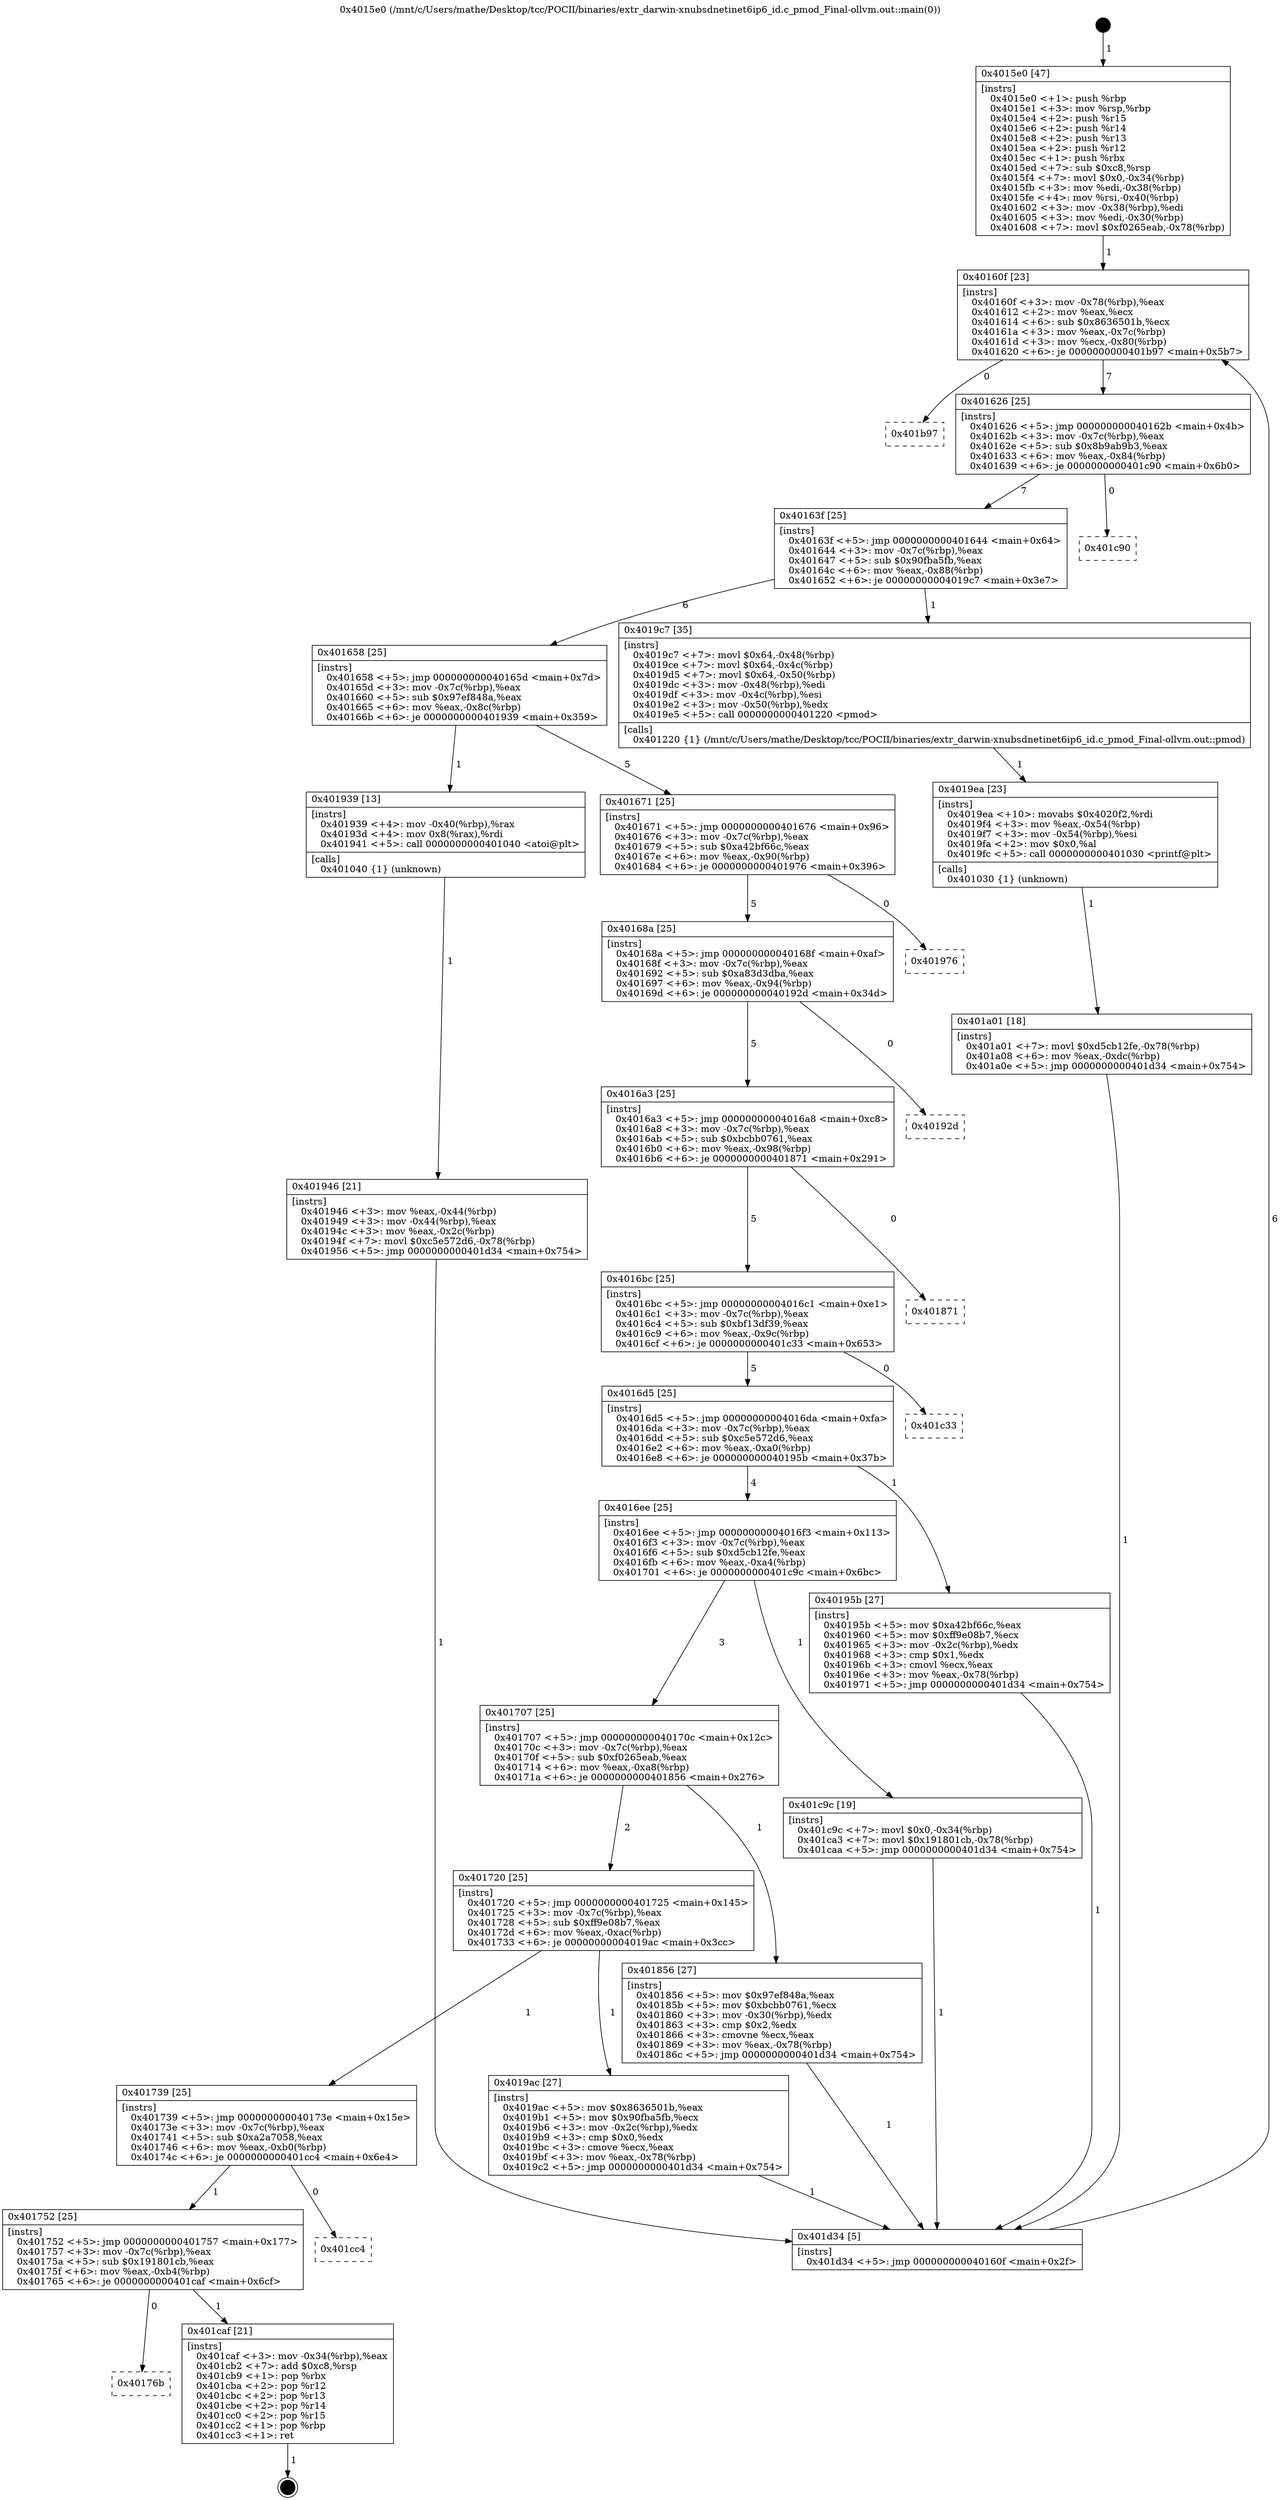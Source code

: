 digraph "0x4015e0" {
  label = "0x4015e0 (/mnt/c/Users/mathe/Desktop/tcc/POCII/binaries/extr_darwin-xnubsdnetinet6ip6_id.c_pmod_Final-ollvm.out::main(0))"
  labelloc = "t"
  node[shape=record]

  Entry [label="",width=0.3,height=0.3,shape=circle,fillcolor=black,style=filled]
  "0x40160f" [label="{
     0x40160f [23]\l
     | [instrs]\l
     &nbsp;&nbsp;0x40160f \<+3\>: mov -0x78(%rbp),%eax\l
     &nbsp;&nbsp;0x401612 \<+2\>: mov %eax,%ecx\l
     &nbsp;&nbsp;0x401614 \<+6\>: sub $0x8636501b,%ecx\l
     &nbsp;&nbsp;0x40161a \<+3\>: mov %eax,-0x7c(%rbp)\l
     &nbsp;&nbsp;0x40161d \<+3\>: mov %ecx,-0x80(%rbp)\l
     &nbsp;&nbsp;0x401620 \<+6\>: je 0000000000401b97 \<main+0x5b7\>\l
  }"]
  "0x401b97" [label="{
     0x401b97\l
  }", style=dashed]
  "0x401626" [label="{
     0x401626 [25]\l
     | [instrs]\l
     &nbsp;&nbsp;0x401626 \<+5\>: jmp 000000000040162b \<main+0x4b\>\l
     &nbsp;&nbsp;0x40162b \<+3\>: mov -0x7c(%rbp),%eax\l
     &nbsp;&nbsp;0x40162e \<+5\>: sub $0x8b9ab9b3,%eax\l
     &nbsp;&nbsp;0x401633 \<+6\>: mov %eax,-0x84(%rbp)\l
     &nbsp;&nbsp;0x401639 \<+6\>: je 0000000000401c90 \<main+0x6b0\>\l
  }"]
  Exit [label="",width=0.3,height=0.3,shape=circle,fillcolor=black,style=filled,peripheries=2]
  "0x401c90" [label="{
     0x401c90\l
  }", style=dashed]
  "0x40163f" [label="{
     0x40163f [25]\l
     | [instrs]\l
     &nbsp;&nbsp;0x40163f \<+5\>: jmp 0000000000401644 \<main+0x64\>\l
     &nbsp;&nbsp;0x401644 \<+3\>: mov -0x7c(%rbp),%eax\l
     &nbsp;&nbsp;0x401647 \<+5\>: sub $0x90fba5fb,%eax\l
     &nbsp;&nbsp;0x40164c \<+6\>: mov %eax,-0x88(%rbp)\l
     &nbsp;&nbsp;0x401652 \<+6\>: je 00000000004019c7 \<main+0x3e7\>\l
  }"]
  "0x40176b" [label="{
     0x40176b\l
  }", style=dashed]
  "0x4019c7" [label="{
     0x4019c7 [35]\l
     | [instrs]\l
     &nbsp;&nbsp;0x4019c7 \<+7\>: movl $0x64,-0x48(%rbp)\l
     &nbsp;&nbsp;0x4019ce \<+7\>: movl $0x64,-0x4c(%rbp)\l
     &nbsp;&nbsp;0x4019d5 \<+7\>: movl $0x64,-0x50(%rbp)\l
     &nbsp;&nbsp;0x4019dc \<+3\>: mov -0x48(%rbp),%edi\l
     &nbsp;&nbsp;0x4019df \<+3\>: mov -0x4c(%rbp),%esi\l
     &nbsp;&nbsp;0x4019e2 \<+3\>: mov -0x50(%rbp),%edx\l
     &nbsp;&nbsp;0x4019e5 \<+5\>: call 0000000000401220 \<pmod\>\l
     | [calls]\l
     &nbsp;&nbsp;0x401220 \{1\} (/mnt/c/Users/mathe/Desktop/tcc/POCII/binaries/extr_darwin-xnubsdnetinet6ip6_id.c_pmod_Final-ollvm.out::pmod)\l
  }"]
  "0x401658" [label="{
     0x401658 [25]\l
     | [instrs]\l
     &nbsp;&nbsp;0x401658 \<+5\>: jmp 000000000040165d \<main+0x7d\>\l
     &nbsp;&nbsp;0x40165d \<+3\>: mov -0x7c(%rbp),%eax\l
     &nbsp;&nbsp;0x401660 \<+5\>: sub $0x97ef848a,%eax\l
     &nbsp;&nbsp;0x401665 \<+6\>: mov %eax,-0x8c(%rbp)\l
     &nbsp;&nbsp;0x40166b \<+6\>: je 0000000000401939 \<main+0x359\>\l
  }"]
  "0x401caf" [label="{
     0x401caf [21]\l
     | [instrs]\l
     &nbsp;&nbsp;0x401caf \<+3\>: mov -0x34(%rbp),%eax\l
     &nbsp;&nbsp;0x401cb2 \<+7\>: add $0xc8,%rsp\l
     &nbsp;&nbsp;0x401cb9 \<+1\>: pop %rbx\l
     &nbsp;&nbsp;0x401cba \<+2\>: pop %r12\l
     &nbsp;&nbsp;0x401cbc \<+2\>: pop %r13\l
     &nbsp;&nbsp;0x401cbe \<+2\>: pop %r14\l
     &nbsp;&nbsp;0x401cc0 \<+2\>: pop %r15\l
     &nbsp;&nbsp;0x401cc2 \<+1\>: pop %rbp\l
     &nbsp;&nbsp;0x401cc3 \<+1\>: ret\l
  }"]
  "0x401939" [label="{
     0x401939 [13]\l
     | [instrs]\l
     &nbsp;&nbsp;0x401939 \<+4\>: mov -0x40(%rbp),%rax\l
     &nbsp;&nbsp;0x40193d \<+4\>: mov 0x8(%rax),%rdi\l
     &nbsp;&nbsp;0x401941 \<+5\>: call 0000000000401040 \<atoi@plt\>\l
     | [calls]\l
     &nbsp;&nbsp;0x401040 \{1\} (unknown)\l
  }"]
  "0x401671" [label="{
     0x401671 [25]\l
     | [instrs]\l
     &nbsp;&nbsp;0x401671 \<+5\>: jmp 0000000000401676 \<main+0x96\>\l
     &nbsp;&nbsp;0x401676 \<+3\>: mov -0x7c(%rbp),%eax\l
     &nbsp;&nbsp;0x401679 \<+5\>: sub $0xa42bf66c,%eax\l
     &nbsp;&nbsp;0x40167e \<+6\>: mov %eax,-0x90(%rbp)\l
     &nbsp;&nbsp;0x401684 \<+6\>: je 0000000000401976 \<main+0x396\>\l
  }"]
  "0x401752" [label="{
     0x401752 [25]\l
     | [instrs]\l
     &nbsp;&nbsp;0x401752 \<+5\>: jmp 0000000000401757 \<main+0x177\>\l
     &nbsp;&nbsp;0x401757 \<+3\>: mov -0x7c(%rbp),%eax\l
     &nbsp;&nbsp;0x40175a \<+5\>: sub $0x191801cb,%eax\l
     &nbsp;&nbsp;0x40175f \<+6\>: mov %eax,-0xb4(%rbp)\l
     &nbsp;&nbsp;0x401765 \<+6\>: je 0000000000401caf \<main+0x6cf\>\l
  }"]
  "0x401976" [label="{
     0x401976\l
  }", style=dashed]
  "0x40168a" [label="{
     0x40168a [25]\l
     | [instrs]\l
     &nbsp;&nbsp;0x40168a \<+5\>: jmp 000000000040168f \<main+0xaf\>\l
     &nbsp;&nbsp;0x40168f \<+3\>: mov -0x7c(%rbp),%eax\l
     &nbsp;&nbsp;0x401692 \<+5\>: sub $0xa83d3dba,%eax\l
     &nbsp;&nbsp;0x401697 \<+6\>: mov %eax,-0x94(%rbp)\l
     &nbsp;&nbsp;0x40169d \<+6\>: je 000000000040192d \<main+0x34d\>\l
  }"]
  "0x401cc4" [label="{
     0x401cc4\l
  }", style=dashed]
  "0x40192d" [label="{
     0x40192d\l
  }", style=dashed]
  "0x4016a3" [label="{
     0x4016a3 [25]\l
     | [instrs]\l
     &nbsp;&nbsp;0x4016a3 \<+5\>: jmp 00000000004016a8 \<main+0xc8\>\l
     &nbsp;&nbsp;0x4016a8 \<+3\>: mov -0x7c(%rbp),%eax\l
     &nbsp;&nbsp;0x4016ab \<+5\>: sub $0xbcbb0761,%eax\l
     &nbsp;&nbsp;0x4016b0 \<+6\>: mov %eax,-0x98(%rbp)\l
     &nbsp;&nbsp;0x4016b6 \<+6\>: je 0000000000401871 \<main+0x291\>\l
  }"]
  "0x401a01" [label="{
     0x401a01 [18]\l
     | [instrs]\l
     &nbsp;&nbsp;0x401a01 \<+7\>: movl $0xd5cb12fe,-0x78(%rbp)\l
     &nbsp;&nbsp;0x401a08 \<+6\>: mov %eax,-0xdc(%rbp)\l
     &nbsp;&nbsp;0x401a0e \<+5\>: jmp 0000000000401d34 \<main+0x754\>\l
  }"]
  "0x401871" [label="{
     0x401871\l
  }", style=dashed]
  "0x4016bc" [label="{
     0x4016bc [25]\l
     | [instrs]\l
     &nbsp;&nbsp;0x4016bc \<+5\>: jmp 00000000004016c1 \<main+0xe1\>\l
     &nbsp;&nbsp;0x4016c1 \<+3\>: mov -0x7c(%rbp),%eax\l
     &nbsp;&nbsp;0x4016c4 \<+5\>: sub $0xbf13df39,%eax\l
     &nbsp;&nbsp;0x4016c9 \<+6\>: mov %eax,-0x9c(%rbp)\l
     &nbsp;&nbsp;0x4016cf \<+6\>: je 0000000000401c33 \<main+0x653\>\l
  }"]
  "0x4019ea" [label="{
     0x4019ea [23]\l
     | [instrs]\l
     &nbsp;&nbsp;0x4019ea \<+10\>: movabs $0x4020f2,%rdi\l
     &nbsp;&nbsp;0x4019f4 \<+3\>: mov %eax,-0x54(%rbp)\l
     &nbsp;&nbsp;0x4019f7 \<+3\>: mov -0x54(%rbp),%esi\l
     &nbsp;&nbsp;0x4019fa \<+2\>: mov $0x0,%al\l
     &nbsp;&nbsp;0x4019fc \<+5\>: call 0000000000401030 \<printf@plt\>\l
     | [calls]\l
     &nbsp;&nbsp;0x401030 \{1\} (unknown)\l
  }"]
  "0x401c33" [label="{
     0x401c33\l
  }", style=dashed]
  "0x4016d5" [label="{
     0x4016d5 [25]\l
     | [instrs]\l
     &nbsp;&nbsp;0x4016d5 \<+5\>: jmp 00000000004016da \<main+0xfa\>\l
     &nbsp;&nbsp;0x4016da \<+3\>: mov -0x7c(%rbp),%eax\l
     &nbsp;&nbsp;0x4016dd \<+5\>: sub $0xc5e572d6,%eax\l
     &nbsp;&nbsp;0x4016e2 \<+6\>: mov %eax,-0xa0(%rbp)\l
     &nbsp;&nbsp;0x4016e8 \<+6\>: je 000000000040195b \<main+0x37b\>\l
  }"]
  "0x401739" [label="{
     0x401739 [25]\l
     | [instrs]\l
     &nbsp;&nbsp;0x401739 \<+5\>: jmp 000000000040173e \<main+0x15e\>\l
     &nbsp;&nbsp;0x40173e \<+3\>: mov -0x7c(%rbp),%eax\l
     &nbsp;&nbsp;0x401741 \<+5\>: sub $0xa2a7058,%eax\l
     &nbsp;&nbsp;0x401746 \<+6\>: mov %eax,-0xb0(%rbp)\l
     &nbsp;&nbsp;0x40174c \<+6\>: je 0000000000401cc4 \<main+0x6e4\>\l
  }"]
  "0x40195b" [label="{
     0x40195b [27]\l
     | [instrs]\l
     &nbsp;&nbsp;0x40195b \<+5\>: mov $0xa42bf66c,%eax\l
     &nbsp;&nbsp;0x401960 \<+5\>: mov $0xff9e08b7,%ecx\l
     &nbsp;&nbsp;0x401965 \<+3\>: mov -0x2c(%rbp),%edx\l
     &nbsp;&nbsp;0x401968 \<+3\>: cmp $0x1,%edx\l
     &nbsp;&nbsp;0x40196b \<+3\>: cmovl %ecx,%eax\l
     &nbsp;&nbsp;0x40196e \<+3\>: mov %eax,-0x78(%rbp)\l
     &nbsp;&nbsp;0x401971 \<+5\>: jmp 0000000000401d34 \<main+0x754\>\l
  }"]
  "0x4016ee" [label="{
     0x4016ee [25]\l
     | [instrs]\l
     &nbsp;&nbsp;0x4016ee \<+5\>: jmp 00000000004016f3 \<main+0x113\>\l
     &nbsp;&nbsp;0x4016f3 \<+3\>: mov -0x7c(%rbp),%eax\l
     &nbsp;&nbsp;0x4016f6 \<+5\>: sub $0xd5cb12fe,%eax\l
     &nbsp;&nbsp;0x4016fb \<+6\>: mov %eax,-0xa4(%rbp)\l
     &nbsp;&nbsp;0x401701 \<+6\>: je 0000000000401c9c \<main+0x6bc\>\l
  }"]
  "0x4019ac" [label="{
     0x4019ac [27]\l
     | [instrs]\l
     &nbsp;&nbsp;0x4019ac \<+5\>: mov $0x8636501b,%eax\l
     &nbsp;&nbsp;0x4019b1 \<+5\>: mov $0x90fba5fb,%ecx\l
     &nbsp;&nbsp;0x4019b6 \<+3\>: mov -0x2c(%rbp),%edx\l
     &nbsp;&nbsp;0x4019b9 \<+3\>: cmp $0x0,%edx\l
     &nbsp;&nbsp;0x4019bc \<+3\>: cmove %ecx,%eax\l
     &nbsp;&nbsp;0x4019bf \<+3\>: mov %eax,-0x78(%rbp)\l
     &nbsp;&nbsp;0x4019c2 \<+5\>: jmp 0000000000401d34 \<main+0x754\>\l
  }"]
  "0x401c9c" [label="{
     0x401c9c [19]\l
     | [instrs]\l
     &nbsp;&nbsp;0x401c9c \<+7\>: movl $0x0,-0x34(%rbp)\l
     &nbsp;&nbsp;0x401ca3 \<+7\>: movl $0x191801cb,-0x78(%rbp)\l
     &nbsp;&nbsp;0x401caa \<+5\>: jmp 0000000000401d34 \<main+0x754\>\l
  }"]
  "0x401707" [label="{
     0x401707 [25]\l
     | [instrs]\l
     &nbsp;&nbsp;0x401707 \<+5\>: jmp 000000000040170c \<main+0x12c\>\l
     &nbsp;&nbsp;0x40170c \<+3\>: mov -0x7c(%rbp),%eax\l
     &nbsp;&nbsp;0x40170f \<+5\>: sub $0xf0265eab,%eax\l
     &nbsp;&nbsp;0x401714 \<+6\>: mov %eax,-0xa8(%rbp)\l
     &nbsp;&nbsp;0x40171a \<+6\>: je 0000000000401856 \<main+0x276\>\l
  }"]
  "0x401946" [label="{
     0x401946 [21]\l
     | [instrs]\l
     &nbsp;&nbsp;0x401946 \<+3\>: mov %eax,-0x44(%rbp)\l
     &nbsp;&nbsp;0x401949 \<+3\>: mov -0x44(%rbp),%eax\l
     &nbsp;&nbsp;0x40194c \<+3\>: mov %eax,-0x2c(%rbp)\l
     &nbsp;&nbsp;0x40194f \<+7\>: movl $0xc5e572d6,-0x78(%rbp)\l
     &nbsp;&nbsp;0x401956 \<+5\>: jmp 0000000000401d34 \<main+0x754\>\l
  }"]
  "0x401856" [label="{
     0x401856 [27]\l
     | [instrs]\l
     &nbsp;&nbsp;0x401856 \<+5\>: mov $0x97ef848a,%eax\l
     &nbsp;&nbsp;0x40185b \<+5\>: mov $0xbcbb0761,%ecx\l
     &nbsp;&nbsp;0x401860 \<+3\>: mov -0x30(%rbp),%edx\l
     &nbsp;&nbsp;0x401863 \<+3\>: cmp $0x2,%edx\l
     &nbsp;&nbsp;0x401866 \<+3\>: cmovne %ecx,%eax\l
     &nbsp;&nbsp;0x401869 \<+3\>: mov %eax,-0x78(%rbp)\l
     &nbsp;&nbsp;0x40186c \<+5\>: jmp 0000000000401d34 \<main+0x754\>\l
  }"]
  "0x401720" [label="{
     0x401720 [25]\l
     | [instrs]\l
     &nbsp;&nbsp;0x401720 \<+5\>: jmp 0000000000401725 \<main+0x145\>\l
     &nbsp;&nbsp;0x401725 \<+3\>: mov -0x7c(%rbp),%eax\l
     &nbsp;&nbsp;0x401728 \<+5\>: sub $0xff9e08b7,%eax\l
     &nbsp;&nbsp;0x40172d \<+6\>: mov %eax,-0xac(%rbp)\l
     &nbsp;&nbsp;0x401733 \<+6\>: je 00000000004019ac \<main+0x3cc\>\l
  }"]
  "0x401d34" [label="{
     0x401d34 [5]\l
     | [instrs]\l
     &nbsp;&nbsp;0x401d34 \<+5\>: jmp 000000000040160f \<main+0x2f\>\l
  }"]
  "0x4015e0" [label="{
     0x4015e0 [47]\l
     | [instrs]\l
     &nbsp;&nbsp;0x4015e0 \<+1\>: push %rbp\l
     &nbsp;&nbsp;0x4015e1 \<+3\>: mov %rsp,%rbp\l
     &nbsp;&nbsp;0x4015e4 \<+2\>: push %r15\l
     &nbsp;&nbsp;0x4015e6 \<+2\>: push %r14\l
     &nbsp;&nbsp;0x4015e8 \<+2\>: push %r13\l
     &nbsp;&nbsp;0x4015ea \<+2\>: push %r12\l
     &nbsp;&nbsp;0x4015ec \<+1\>: push %rbx\l
     &nbsp;&nbsp;0x4015ed \<+7\>: sub $0xc8,%rsp\l
     &nbsp;&nbsp;0x4015f4 \<+7\>: movl $0x0,-0x34(%rbp)\l
     &nbsp;&nbsp;0x4015fb \<+3\>: mov %edi,-0x38(%rbp)\l
     &nbsp;&nbsp;0x4015fe \<+4\>: mov %rsi,-0x40(%rbp)\l
     &nbsp;&nbsp;0x401602 \<+3\>: mov -0x38(%rbp),%edi\l
     &nbsp;&nbsp;0x401605 \<+3\>: mov %edi,-0x30(%rbp)\l
     &nbsp;&nbsp;0x401608 \<+7\>: movl $0xf0265eab,-0x78(%rbp)\l
  }"]
  Entry -> "0x4015e0" [label=" 1"]
  "0x40160f" -> "0x401b97" [label=" 0"]
  "0x40160f" -> "0x401626" [label=" 7"]
  "0x401caf" -> Exit [label=" 1"]
  "0x401626" -> "0x401c90" [label=" 0"]
  "0x401626" -> "0x40163f" [label=" 7"]
  "0x401752" -> "0x40176b" [label=" 0"]
  "0x40163f" -> "0x4019c7" [label=" 1"]
  "0x40163f" -> "0x401658" [label=" 6"]
  "0x401752" -> "0x401caf" [label=" 1"]
  "0x401658" -> "0x401939" [label=" 1"]
  "0x401658" -> "0x401671" [label=" 5"]
  "0x401739" -> "0x401752" [label=" 1"]
  "0x401671" -> "0x401976" [label=" 0"]
  "0x401671" -> "0x40168a" [label=" 5"]
  "0x401739" -> "0x401cc4" [label=" 0"]
  "0x40168a" -> "0x40192d" [label=" 0"]
  "0x40168a" -> "0x4016a3" [label=" 5"]
  "0x401c9c" -> "0x401d34" [label=" 1"]
  "0x4016a3" -> "0x401871" [label=" 0"]
  "0x4016a3" -> "0x4016bc" [label=" 5"]
  "0x401a01" -> "0x401d34" [label=" 1"]
  "0x4016bc" -> "0x401c33" [label=" 0"]
  "0x4016bc" -> "0x4016d5" [label=" 5"]
  "0x4019ea" -> "0x401a01" [label=" 1"]
  "0x4016d5" -> "0x40195b" [label=" 1"]
  "0x4016d5" -> "0x4016ee" [label=" 4"]
  "0x4019c7" -> "0x4019ea" [label=" 1"]
  "0x4016ee" -> "0x401c9c" [label=" 1"]
  "0x4016ee" -> "0x401707" [label=" 3"]
  "0x4019ac" -> "0x401d34" [label=" 1"]
  "0x401707" -> "0x401856" [label=" 1"]
  "0x401707" -> "0x401720" [label=" 2"]
  "0x401856" -> "0x401d34" [label=" 1"]
  "0x4015e0" -> "0x40160f" [label=" 1"]
  "0x401d34" -> "0x40160f" [label=" 6"]
  "0x401939" -> "0x401946" [label=" 1"]
  "0x401946" -> "0x401d34" [label=" 1"]
  "0x40195b" -> "0x401d34" [label=" 1"]
  "0x401720" -> "0x401739" [label=" 1"]
  "0x401720" -> "0x4019ac" [label=" 1"]
}
